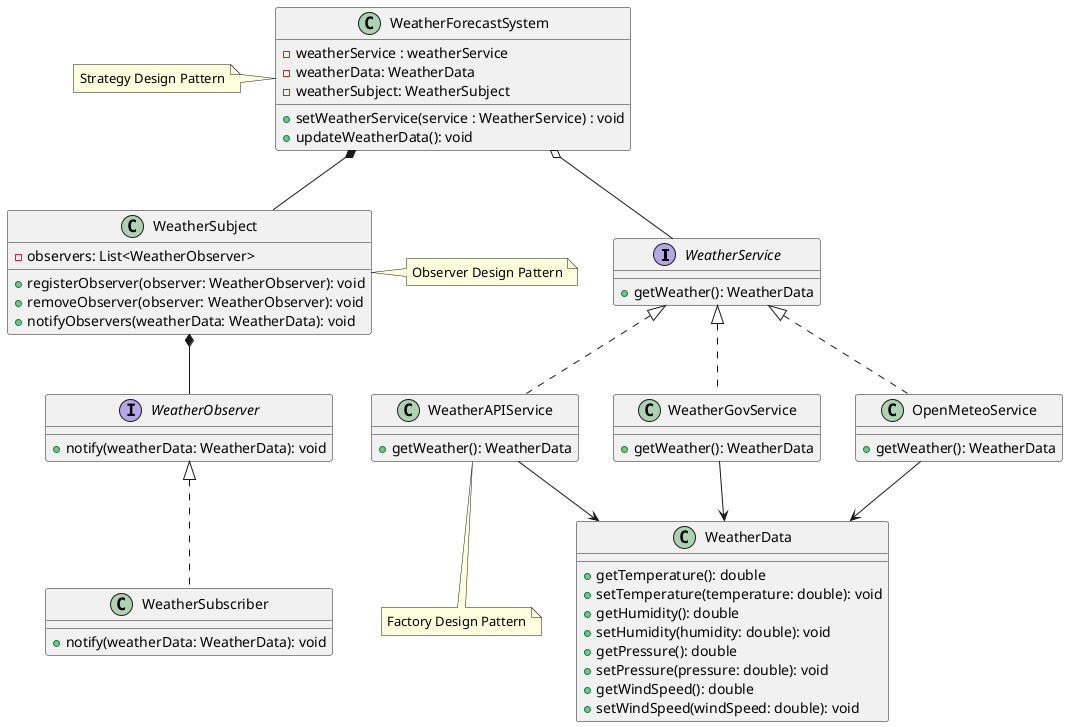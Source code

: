 @startuml Weather

!define LightCoral


interface WeatherService {
    + getWeather(): WeatherData
}

class WeatherAPIService implements WeatherService {
    + getWeather(): WeatherData
}

note bottom : Factory Design Pattern

class WeatherGovService implements WeatherService {
    + getWeather(): WeatherData
}

class OpenMeteoService implements WeatherService {
    + getWeather(): WeatherData
}

class WeatherData {
    + getTemperature(): double
    + setTemperature(temperature: double): void
    + getHumidity(): double
    + setHumidity(humidity: double): void
    + getPressure(): double
    + setPressure(pressure: double): void
    + getWindSpeed(): double
    + setWindSpeed(windSpeed: double): void
}

interface WeatherObserver {
    + notify(weatherData: WeatherData): void
}

class WeatherSubject {
    - observers: List<WeatherObserver>
    + registerObserver(observer: WeatherObserver): void
    + removeObserver(observer: WeatherObserver): void
    + notifyObservers(weatherData: WeatherData): void
}

note right : Observer Design Pattern

class WeatherForecastSystem {
    - weatherService : weatherService
    - weatherData: WeatherData
    - weatherSubject: WeatherSubject
    + setWeatherService(service : WeatherService) : void
    + updateWeatherData(): void
}

note left : Strategy Design Pattern

class WeatherSubscriber implements WeatherObserver {
    + notify(weatherData: WeatherData): void
}

WeatherForecastSystem o-- WeatherService
WeatherForecastSystem *-- WeatherSubject
WeatherSubject *-- WeatherObserver
WeatherAPIService --> WeatherData
WeatherGovService --> WeatherData
OpenMeteoService --> WeatherData


@enduml